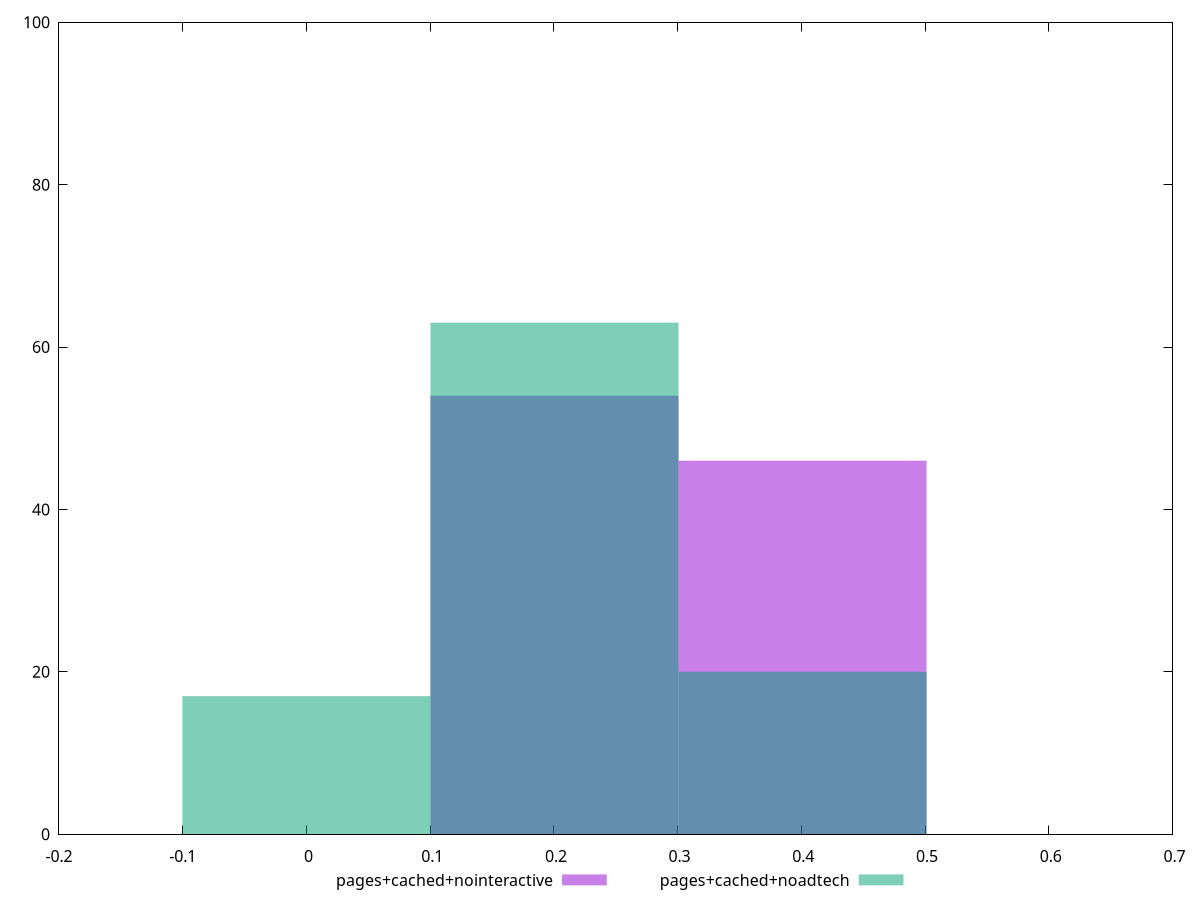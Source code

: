reset
set terminal svg size 640, 500 enhanced background rgb 'white'
set output "reprap/cumulative-layout-shift/comparison/histogram/3_vs_4.svg"

$pagesCachedNointeractive <<EOF
0.20048039742308038 54
0.40096079484616076 46
EOF

$pagesCachedNoadtech <<EOF
0.20048039742308038 63
0 17
0.40096079484616076 20
EOF

set key outside below
set boxwidth 0.20048039742308038
set yrange [0:100]
set style fill transparent solid 0.5 noborder

plot \
  $pagesCachedNointeractive title "pages+cached+nointeractive" with boxes, \
  $pagesCachedNoadtech title "pages+cached+noadtech" with boxes, \


reset